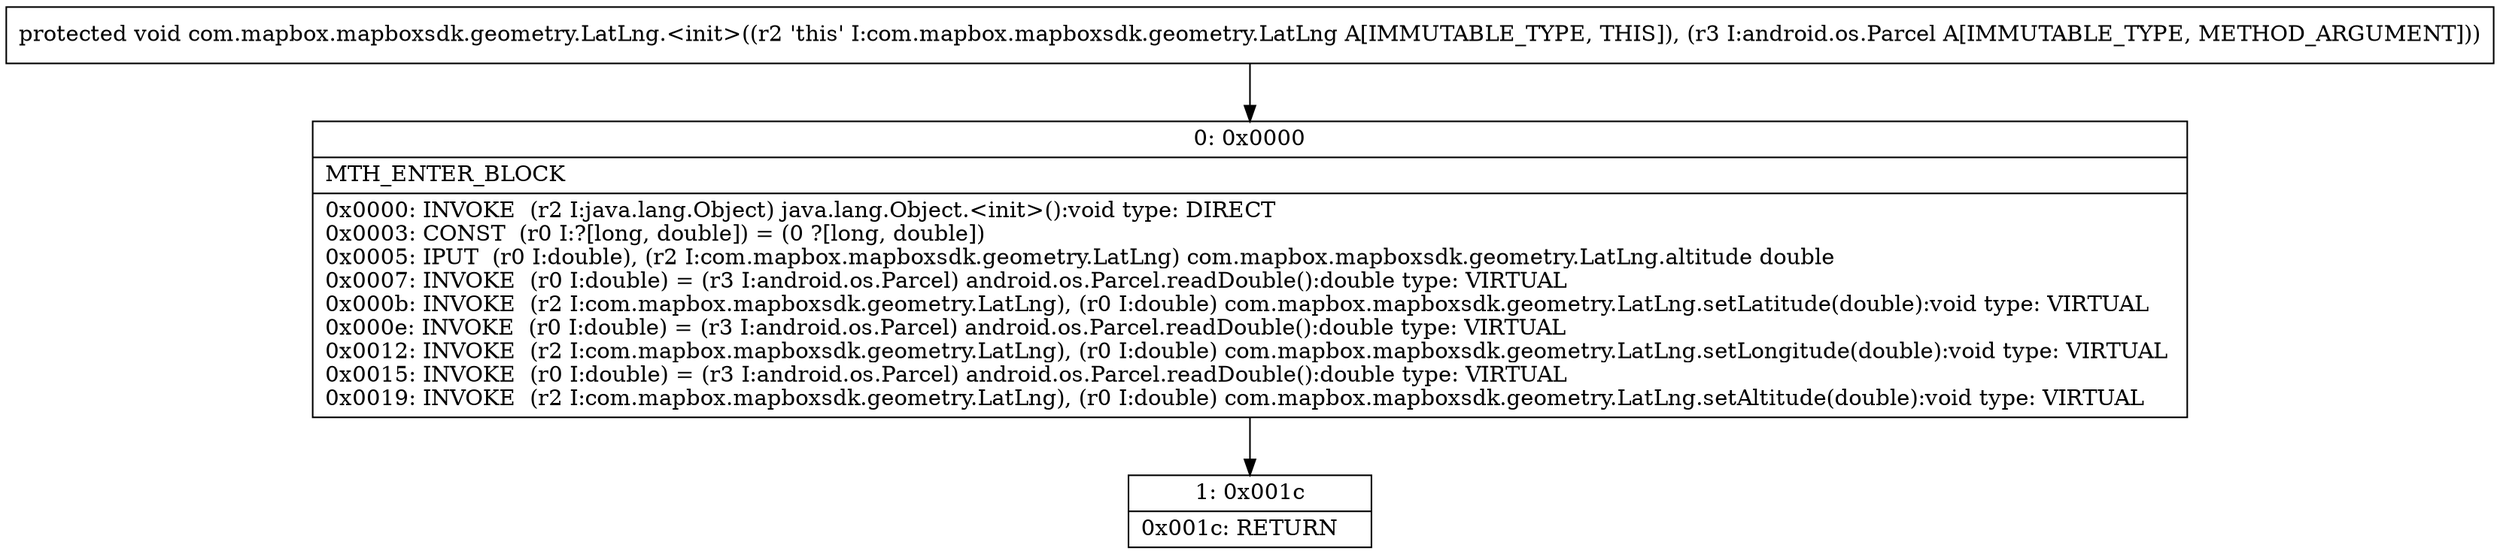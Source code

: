 digraph "CFG forcom.mapbox.mapboxsdk.geometry.LatLng.\<init\>(Landroid\/os\/Parcel;)V" {
Node_0 [shape=record,label="{0\:\ 0x0000|MTH_ENTER_BLOCK\l|0x0000: INVOKE  (r2 I:java.lang.Object) java.lang.Object.\<init\>():void type: DIRECT \l0x0003: CONST  (r0 I:?[long, double]) = (0 ?[long, double]) \l0x0005: IPUT  (r0 I:double), (r2 I:com.mapbox.mapboxsdk.geometry.LatLng) com.mapbox.mapboxsdk.geometry.LatLng.altitude double \l0x0007: INVOKE  (r0 I:double) = (r3 I:android.os.Parcel) android.os.Parcel.readDouble():double type: VIRTUAL \l0x000b: INVOKE  (r2 I:com.mapbox.mapboxsdk.geometry.LatLng), (r0 I:double) com.mapbox.mapboxsdk.geometry.LatLng.setLatitude(double):void type: VIRTUAL \l0x000e: INVOKE  (r0 I:double) = (r3 I:android.os.Parcel) android.os.Parcel.readDouble():double type: VIRTUAL \l0x0012: INVOKE  (r2 I:com.mapbox.mapboxsdk.geometry.LatLng), (r0 I:double) com.mapbox.mapboxsdk.geometry.LatLng.setLongitude(double):void type: VIRTUAL \l0x0015: INVOKE  (r0 I:double) = (r3 I:android.os.Parcel) android.os.Parcel.readDouble():double type: VIRTUAL \l0x0019: INVOKE  (r2 I:com.mapbox.mapboxsdk.geometry.LatLng), (r0 I:double) com.mapbox.mapboxsdk.geometry.LatLng.setAltitude(double):void type: VIRTUAL \l}"];
Node_1 [shape=record,label="{1\:\ 0x001c|0x001c: RETURN   \l}"];
MethodNode[shape=record,label="{protected void com.mapbox.mapboxsdk.geometry.LatLng.\<init\>((r2 'this' I:com.mapbox.mapboxsdk.geometry.LatLng A[IMMUTABLE_TYPE, THIS]), (r3 I:android.os.Parcel A[IMMUTABLE_TYPE, METHOD_ARGUMENT])) }"];
MethodNode -> Node_0;
Node_0 -> Node_1;
}

